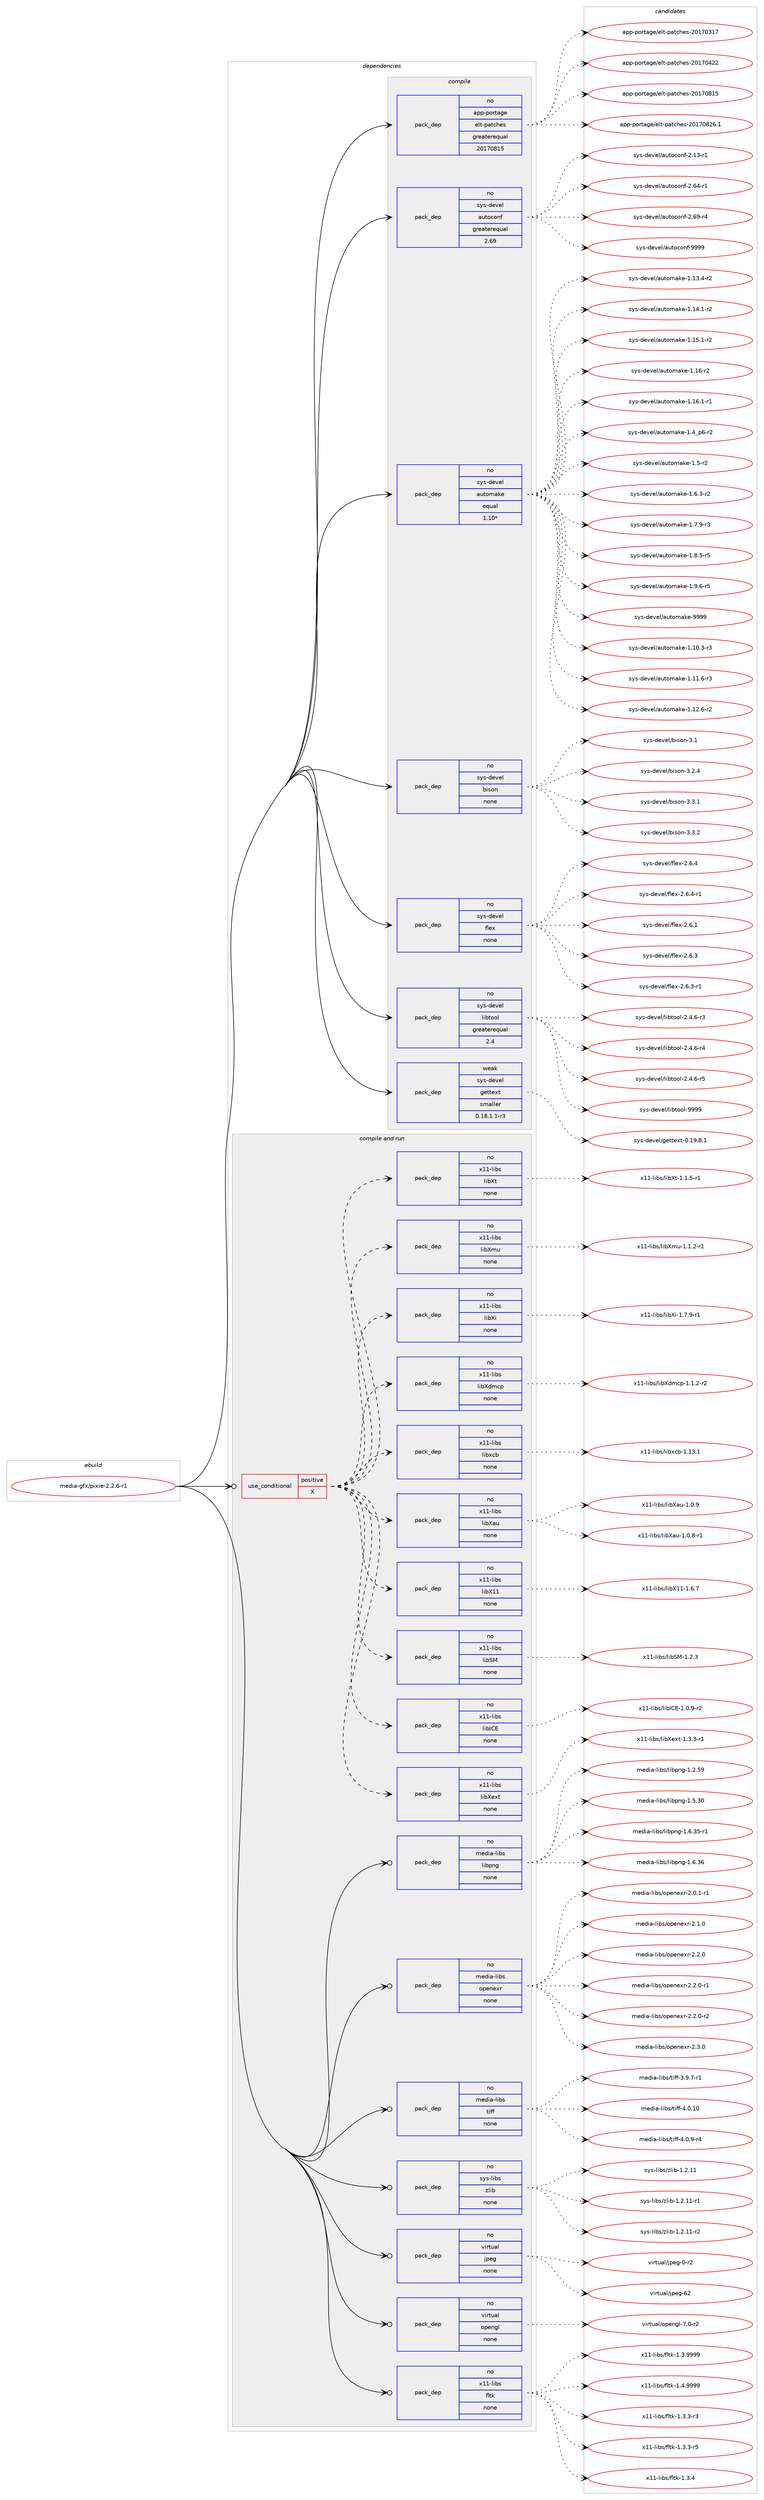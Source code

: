 digraph prolog {

# *************
# Graph options
# *************

newrank=true;
concentrate=true;
compound=true;
graph [rankdir=LR,fontname=Helvetica,fontsize=10,ranksep=1.5];#, ranksep=2.5, nodesep=0.2];
edge  [arrowhead=vee];
node  [fontname=Helvetica,fontsize=10];

# **********
# The ebuild
# **********

subgraph cluster_leftcol {
color=gray;
rank=same;
label=<<i>ebuild</i>>;
id [label="media-gfx/pixie-2.2.6-r1", color=red, width=4, href="../media-gfx/pixie-2.2.6-r1.svg"];
}

# ****************
# The dependencies
# ****************

subgraph cluster_midcol {
color=gray;
label=<<i>dependencies</i>>;
subgraph cluster_compile {
fillcolor="#eeeeee";
style=filled;
label=<<i>compile</i>>;
subgraph pack1148331 {
dependency1607155 [label=<<TABLE BORDER="0" CELLBORDER="1" CELLSPACING="0" CELLPADDING="4" WIDTH="220"><TR><TD ROWSPAN="6" CELLPADDING="30">pack_dep</TD></TR><TR><TD WIDTH="110">no</TD></TR><TR><TD>app-portage</TD></TR><TR><TD>elt-patches</TD></TR><TR><TD>greaterequal</TD></TR><TR><TD>20170815</TD></TR></TABLE>>, shape=none, color=blue];
}
id:e -> dependency1607155:w [weight=20,style="solid",arrowhead="vee"];
subgraph pack1148332 {
dependency1607156 [label=<<TABLE BORDER="0" CELLBORDER="1" CELLSPACING="0" CELLPADDING="4" WIDTH="220"><TR><TD ROWSPAN="6" CELLPADDING="30">pack_dep</TD></TR><TR><TD WIDTH="110">no</TD></TR><TR><TD>sys-devel</TD></TR><TR><TD>autoconf</TD></TR><TR><TD>greaterequal</TD></TR><TR><TD>2.69</TD></TR></TABLE>>, shape=none, color=blue];
}
id:e -> dependency1607156:w [weight=20,style="solid",arrowhead="vee"];
subgraph pack1148333 {
dependency1607157 [label=<<TABLE BORDER="0" CELLBORDER="1" CELLSPACING="0" CELLPADDING="4" WIDTH="220"><TR><TD ROWSPAN="6" CELLPADDING="30">pack_dep</TD></TR><TR><TD WIDTH="110">no</TD></TR><TR><TD>sys-devel</TD></TR><TR><TD>automake</TD></TR><TR><TD>equal</TD></TR><TR><TD>1.10*</TD></TR></TABLE>>, shape=none, color=blue];
}
id:e -> dependency1607157:w [weight=20,style="solid",arrowhead="vee"];
subgraph pack1148334 {
dependency1607158 [label=<<TABLE BORDER="0" CELLBORDER="1" CELLSPACING="0" CELLPADDING="4" WIDTH="220"><TR><TD ROWSPAN="6" CELLPADDING="30">pack_dep</TD></TR><TR><TD WIDTH="110">no</TD></TR><TR><TD>sys-devel</TD></TR><TR><TD>bison</TD></TR><TR><TD>none</TD></TR><TR><TD></TD></TR></TABLE>>, shape=none, color=blue];
}
id:e -> dependency1607158:w [weight=20,style="solid",arrowhead="vee"];
subgraph pack1148335 {
dependency1607159 [label=<<TABLE BORDER="0" CELLBORDER="1" CELLSPACING="0" CELLPADDING="4" WIDTH="220"><TR><TD ROWSPAN="6" CELLPADDING="30">pack_dep</TD></TR><TR><TD WIDTH="110">no</TD></TR><TR><TD>sys-devel</TD></TR><TR><TD>flex</TD></TR><TR><TD>none</TD></TR><TR><TD></TD></TR></TABLE>>, shape=none, color=blue];
}
id:e -> dependency1607159:w [weight=20,style="solid",arrowhead="vee"];
subgraph pack1148336 {
dependency1607160 [label=<<TABLE BORDER="0" CELLBORDER="1" CELLSPACING="0" CELLPADDING="4" WIDTH="220"><TR><TD ROWSPAN="6" CELLPADDING="30">pack_dep</TD></TR><TR><TD WIDTH="110">no</TD></TR><TR><TD>sys-devel</TD></TR><TR><TD>libtool</TD></TR><TR><TD>greaterequal</TD></TR><TR><TD>2.4</TD></TR></TABLE>>, shape=none, color=blue];
}
id:e -> dependency1607160:w [weight=20,style="solid",arrowhead="vee"];
subgraph pack1148337 {
dependency1607161 [label=<<TABLE BORDER="0" CELLBORDER="1" CELLSPACING="0" CELLPADDING="4" WIDTH="220"><TR><TD ROWSPAN="6" CELLPADDING="30">pack_dep</TD></TR><TR><TD WIDTH="110">weak</TD></TR><TR><TD>sys-devel</TD></TR><TR><TD>gettext</TD></TR><TR><TD>smaller</TD></TR><TR><TD>0.18.1.1-r3</TD></TR></TABLE>>, shape=none, color=blue];
}
id:e -> dependency1607161:w [weight=20,style="solid",arrowhead="vee"];
}
subgraph cluster_compileandrun {
fillcolor="#eeeeee";
style=filled;
label=<<i>compile and run</i>>;
subgraph cond433206 {
dependency1607162 [label=<<TABLE BORDER="0" CELLBORDER="1" CELLSPACING="0" CELLPADDING="4"><TR><TD ROWSPAN="3" CELLPADDING="10">use_conditional</TD></TR><TR><TD>positive</TD></TR><TR><TD>X</TD></TR></TABLE>>, shape=none, color=red];
subgraph pack1148338 {
dependency1607163 [label=<<TABLE BORDER="0" CELLBORDER="1" CELLSPACING="0" CELLPADDING="4" WIDTH="220"><TR><TD ROWSPAN="6" CELLPADDING="30">pack_dep</TD></TR><TR><TD WIDTH="110">no</TD></TR><TR><TD>x11-libs</TD></TR><TR><TD>libXext</TD></TR><TR><TD>none</TD></TR><TR><TD></TD></TR></TABLE>>, shape=none, color=blue];
}
dependency1607162:e -> dependency1607163:w [weight=20,style="dashed",arrowhead="vee"];
subgraph pack1148339 {
dependency1607164 [label=<<TABLE BORDER="0" CELLBORDER="1" CELLSPACING="0" CELLPADDING="4" WIDTH="220"><TR><TD ROWSPAN="6" CELLPADDING="30">pack_dep</TD></TR><TR><TD WIDTH="110">no</TD></TR><TR><TD>x11-libs</TD></TR><TR><TD>libICE</TD></TR><TR><TD>none</TD></TR><TR><TD></TD></TR></TABLE>>, shape=none, color=blue];
}
dependency1607162:e -> dependency1607164:w [weight=20,style="dashed",arrowhead="vee"];
subgraph pack1148340 {
dependency1607165 [label=<<TABLE BORDER="0" CELLBORDER="1" CELLSPACING="0" CELLPADDING="4" WIDTH="220"><TR><TD ROWSPAN="6" CELLPADDING="30">pack_dep</TD></TR><TR><TD WIDTH="110">no</TD></TR><TR><TD>x11-libs</TD></TR><TR><TD>libSM</TD></TR><TR><TD>none</TD></TR><TR><TD></TD></TR></TABLE>>, shape=none, color=blue];
}
dependency1607162:e -> dependency1607165:w [weight=20,style="dashed",arrowhead="vee"];
subgraph pack1148341 {
dependency1607166 [label=<<TABLE BORDER="0" CELLBORDER="1" CELLSPACING="0" CELLPADDING="4" WIDTH="220"><TR><TD ROWSPAN="6" CELLPADDING="30">pack_dep</TD></TR><TR><TD WIDTH="110">no</TD></TR><TR><TD>x11-libs</TD></TR><TR><TD>libX11</TD></TR><TR><TD>none</TD></TR><TR><TD></TD></TR></TABLE>>, shape=none, color=blue];
}
dependency1607162:e -> dependency1607166:w [weight=20,style="dashed",arrowhead="vee"];
subgraph pack1148342 {
dependency1607167 [label=<<TABLE BORDER="0" CELLBORDER="1" CELLSPACING="0" CELLPADDING="4" WIDTH="220"><TR><TD ROWSPAN="6" CELLPADDING="30">pack_dep</TD></TR><TR><TD WIDTH="110">no</TD></TR><TR><TD>x11-libs</TD></TR><TR><TD>libXau</TD></TR><TR><TD>none</TD></TR><TR><TD></TD></TR></TABLE>>, shape=none, color=blue];
}
dependency1607162:e -> dependency1607167:w [weight=20,style="dashed",arrowhead="vee"];
subgraph pack1148343 {
dependency1607168 [label=<<TABLE BORDER="0" CELLBORDER="1" CELLSPACING="0" CELLPADDING="4" WIDTH="220"><TR><TD ROWSPAN="6" CELLPADDING="30">pack_dep</TD></TR><TR><TD WIDTH="110">no</TD></TR><TR><TD>x11-libs</TD></TR><TR><TD>libxcb</TD></TR><TR><TD>none</TD></TR><TR><TD></TD></TR></TABLE>>, shape=none, color=blue];
}
dependency1607162:e -> dependency1607168:w [weight=20,style="dashed",arrowhead="vee"];
subgraph pack1148344 {
dependency1607169 [label=<<TABLE BORDER="0" CELLBORDER="1" CELLSPACING="0" CELLPADDING="4" WIDTH="220"><TR><TD ROWSPAN="6" CELLPADDING="30">pack_dep</TD></TR><TR><TD WIDTH="110">no</TD></TR><TR><TD>x11-libs</TD></TR><TR><TD>libXdmcp</TD></TR><TR><TD>none</TD></TR><TR><TD></TD></TR></TABLE>>, shape=none, color=blue];
}
dependency1607162:e -> dependency1607169:w [weight=20,style="dashed",arrowhead="vee"];
subgraph pack1148345 {
dependency1607170 [label=<<TABLE BORDER="0" CELLBORDER="1" CELLSPACING="0" CELLPADDING="4" WIDTH="220"><TR><TD ROWSPAN="6" CELLPADDING="30">pack_dep</TD></TR><TR><TD WIDTH="110">no</TD></TR><TR><TD>x11-libs</TD></TR><TR><TD>libXi</TD></TR><TR><TD>none</TD></TR><TR><TD></TD></TR></TABLE>>, shape=none, color=blue];
}
dependency1607162:e -> dependency1607170:w [weight=20,style="dashed",arrowhead="vee"];
subgraph pack1148346 {
dependency1607171 [label=<<TABLE BORDER="0" CELLBORDER="1" CELLSPACING="0" CELLPADDING="4" WIDTH="220"><TR><TD ROWSPAN="6" CELLPADDING="30">pack_dep</TD></TR><TR><TD WIDTH="110">no</TD></TR><TR><TD>x11-libs</TD></TR><TR><TD>libXmu</TD></TR><TR><TD>none</TD></TR><TR><TD></TD></TR></TABLE>>, shape=none, color=blue];
}
dependency1607162:e -> dependency1607171:w [weight=20,style="dashed",arrowhead="vee"];
subgraph pack1148347 {
dependency1607172 [label=<<TABLE BORDER="0" CELLBORDER="1" CELLSPACING="0" CELLPADDING="4" WIDTH="220"><TR><TD ROWSPAN="6" CELLPADDING="30">pack_dep</TD></TR><TR><TD WIDTH="110">no</TD></TR><TR><TD>x11-libs</TD></TR><TR><TD>libXt</TD></TR><TR><TD>none</TD></TR><TR><TD></TD></TR></TABLE>>, shape=none, color=blue];
}
dependency1607162:e -> dependency1607172:w [weight=20,style="dashed",arrowhead="vee"];
}
id:e -> dependency1607162:w [weight=20,style="solid",arrowhead="odotvee"];
subgraph pack1148348 {
dependency1607173 [label=<<TABLE BORDER="0" CELLBORDER="1" CELLSPACING="0" CELLPADDING="4" WIDTH="220"><TR><TD ROWSPAN="6" CELLPADDING="30">pack_dep</TD></TR><TR><TD WIDTH="110">no</TD></TR><TR><TD>media-libs</TD></TR><TR><TD>libpng</TD></TR><TR><TD>none</TD></TR><TR><TD></TD></TR></TABLE>>, shape=none, color=blue];
}
id:e -> dependency1607173:w [weight=20,style="solid",arrowhead="odotvee"];
subgraph pack1148349 {
dependency1607174 [label=<<TABLE BORDER="0" CELLBORDER="1" CELLSPACING="0" CELLPADDING="4" WIDTH="220"><TR><TD ROWSPAN="6" CELLPADDING="30">pack_dep</TD></TR><TR><TD WIDTH="110">no</TD></TR><TR><TD>media-libs</TD></TR><TR><TD>openexr</TD></TR><TR><TD>none</TD></TR><TR><TD></TD></TR></TABLE>>, shape=none, color=blue];
}
id:e -> dependency1607174:w [weight=20,style="solid",arrowhead="odotvee"];
subgraph pack1148350 {
dependency1607175 [label=<<TABLE BORDER="0" CELLBORDER="1" CELLSPACING="0" CELLPADDING="4" WIDTH="220"><TR><TD ROWSPAN="6" CELLPADDING="30">pack_dep</TD></TR><TR><TD WIDTH="110">no</TD></TR><TR><TD>media-libs</TD></TR><TR><TD>tiff</TD></TR><TR><TD>none</TD></TR><TR><TD></TD></TR></TABLE>>, shape=none, color=blue];
}
id:e -> dependency1607175:w [weight=20,style="solid",arrowhead="odotvee"];
subgraph pack1148351 {
dependency1607176 [label=<<TABLE BORDER="0" CELLBORDER="1" CELLSPACING="0" CELLPADDING="4" WIDTH="220"><TR><TD ROWSPAN="6" CELLPADDING="30">pack_dep</TD></TR><TR><TD WIDTH="110">no</TD></TR><TR><TD>sys-libs</TD></TR><TR><TD>zlib</TD></TR><TR><TD>none</TD></TR><TR><TD></TD></TR></TABLE>>, shape=none, color=blue];
}
id:e -> dependency1607176:w [weight=20,style="solid",arrowhead="odotvee"];
subgraph pack1148352 {
dependency1607177 [label=<<TABLE BORDER="0" CELLBORDER="1" CELLSPACING="0" CELLPADDING="4" WIDTH="220"><TR><TD ROWSPAN="6" CELLPADDING="30">pack_dep</TD></TR><TR><TD WIDTH="110">no</TD></TR><TR><TD>virtual</TD></TR><TR><TD>jpeg</TD></TR><TR><TD>none</TD></TR><TR><TD></TD></TR></TABLE>>, shape=none, color=blue];
}
id:e -> dependency1607177:w [weight=20,style="solid",arrowhead="odotvee"];
subgraph pack1148353 {
dependency1607178 [label=<<TABLE BORDER="0" CELLBORDER="1" CELLSPACING="0" CELLPADDING="4" WIDTH="220"><TR><TD ROWSPAN="6" CELLPADDING="30">pack_dep</TD></TR><TR><TD WIDTH="110">no</TD></TR><TR><TD>virtual</TD></TR><TR><TD>opengl</TD></TR><TR><TD>none</TD></TR><TR><TD></TD></TR></TABLE>>, shape=none, color=blue];
}
id:e -> dependency1607178:w [weight=20,style="solid",arrowhead="odotvee"];
subgraph pack1148354 {
dependency1607179 [label=<<TABLE BORDER="0" CELLBORDER="1" CELLSPACING="0" CELLPADDING="4" WIDTH="220"><TR><TD ROWSPAN="6" CELLPADDING="30">pack_dep</TD></TR><TR><TD WIDTH="110">no</TD></TR><TR><TD>x11-libs</TD></TR><TR><TD>fltk</TD></TR><TR><TD>none</TD></TR><TR><TD></TD></TR></TABLE>>, shape=none, color=blue];
}
id:e -> dependency1607179:w [weight=20,style="solid",arrowhead="odotvee"];
}
subgraph cluster_run {
fillcolor="#eeeeee";
style=filled;
label=<<i>run</i>>;
}
}

# **************
# The candidates
# **************

subgraph cluster_choices {
rank=same;
color=gray;
label=<<i>candidates</i>>;

subgraph choice1148331 {
color=black;
nodesep=1;
choice97112112451121111141169710310147101108116451129711699104101115455048495548514955 [label="app-portage/elt-patches-20170317", color=red, width=4,href="../app-portage/elt-patches-20170317.svg"];
choice97112112451121111141169710310147101108116451129711699104101115455048495548525050 [label="app-portage/elt-patches-20170422", color=red, width=4,href="../app-portage/elt-patches-20170422.svg"];
choice97112112451121111141169710310147101108116451129711699104101115455048495548564953 [label="app-portage/elt-patches-20170815", color=red, width=4,href="../app-portage/elt-patches-20170815.svg"];
choice971121124511211111411697103101471011081164511297116991041011154550484955485650544649 [label="app-portage/elt-patches-20170826.1", color=red, width=4,href="../app-portage/elt-patches-20170826.1.svg"];
dependency1607155:e -> choice97112112451121111141169710310147101108116451129711699104101115455048495548514955:w [style=dotted,weight="100"];
dependency1607155:e -> choice97112112451121111141169710310147101108116451129711699104101115455048495548525050:w [style=dotted,weight="100"];
dependency1607155:e -> choice97112112451121111141169710310147101108116451129711699104101115455048495548564953:w [style=dotted,weight="100"];
dependency1607155:e -> choice971121124511211111411697103101471011081164511297116991041011154550484955485650544649:w [style=dotted,weight="100"];
}
subgraph choice1148332 {
color=black;
nodesep=1;
choice1151211154510010111810110847971171161119911111010245504649514511449 [label="sys-devel/autoconf-2.13-r1", color=red, width=4,href="../sys-devel/autoconf-2.13-r1.svg"];
choice1151211154510010111810110847971171161119911111010245504654524511449 [label="sys-devel/autoconf-2.64-r1", color=red, width=4,href="../sys-devel/autoconf-2.64-r1.svg"];
choice1151211154510010111810110847971171161119911111010245504654574511452 [label="sys-devel/autoconf-2.69-r4", color=red, width=4,href="../sys-devel/autoconf-2.69-r4.svg"];
choice115121115451001011181011084797117116111991111101024557575757 [label="sys-devel/autoconf-9999", color=red, width=4,href="../sys-devel/autoconf-9999.svg"];
dependency1607156:e -> choice1151211154510010111810110847971171161119911111010245504649514511449:w [style=dotted,weight="100"];
dependency1607156:e -> choice1151211154510010111810110847971171161119911111010245504654524511449:w [style=dotted,weight="100"];
dependency1607156:e -> choice1151211154510010111810110847971171161119911111010245504654574511452:w [style=dotted,weight="100"];
dependency1607156:e -> choice115121115451001011181011084797117116111991111101024557575757:w [style=dotted,weight="100"];
}
subgraph choice1148333 {
color=black;
nodesep=1;
choice11512111545100101118101108479711711611110997107101454946494846514511451 [label="sys-devel/automake-1.10.3-r3", color=red, width=4,href="../sys-devel/automake-1.10.3-r3.svg"];
choice11512111545100101118101108479711711611110997107101454946494946544511451 [label="sys-devel/automake-1.11.6-r3", color=red, width=4,href="../sys-devel/automake-1.11.6-r3.svg"];
choice11512111545100101118101108479711711611110997107101454946495046544511450 [label="sys-devel/automake-1.12.6-r2", color=red, width=4,href="../sys-devel/automake-1.12.6-r2.svg"];
choice11512111545100101118101108479711711611110997107101454946495146524511450 [label="sys-devel/automake-1.13.4-r2", color=red, width=4,href="../sys-devel/automake-1.13.4-r2.svg"];
choice11512111545100101118101108479711711611110997107101454946495246494511450 [label="sys-devel/automake-1.14.1-r2", color=red, width=4,href="../sys-devel/automake-1.14.1-r2.svg"];
choice11512111545100101118101108479711711611110997107101454946495346494511450 [label="sys-devel/automake-1.15.1-r2", color=red, width=4,href="../sys-devel/automake-1.15.1-r2.svg"];
choice1151211154510010111810110847971171161111099710710145494649544511450 [label="sys-devel/automake-1.16-r2", color=red, width=4,href="../sys-devel/automake-1.16-r2.svg"];
choice11512111545100101118101108479711711611110997107101454946495446494511449 [label="sys-devel/automake-1.16.1-r1", color=red, width=4,href="../sys-devel/automake-1.16.1-r1.svg"];
choice115121115451001011181011084797117116111109971071014549465295112544511450 [label="sys-devel/automake-1.4_p6-r2", color=red, width=4,href="../sys-devel/automake-1.4_p6-r2.svg"];
choice11512111545100101118101108479711711611110997107101454946534511450 [label="sys-devel/automake-1.5-r2", color=red, width=4,href="../sys-devel/automake-1.5-r2.svg"];
choice115121115451001011181011084797117116111109971071014549465446514511450 [label="sys-devel/automake-1.6.3-r2", color=red, width=4,href="../sys-devel/automake-1.6.3-r2.svg"];
choice115121115451001011181011084797117116111109971071014549465546574511451 [label="sys-devel/automake-1.7.9-r3", color=red, width=4,href="../sys-devel/automake-1.7.9-r3.svg"];
choice115121115451001011181011084797117116111109971071014549465646534511453 [label="sys-devel/automake-1.8.5-r5", color=red, width=4,href="../sys-devel/automake-1.8.5-r5.svg"];
choice115121115451001011181011084797117116111109971071014549465746544511453 [label="sys-devel/automake-1.9.6-r5", color=red, width=4,href="../sys-devel/automake-1.9.6-r5.svg"];
choice115121115451001011181011084797117116111109971071014557575757 [label="sys-devel/automake-9999", color=red, width=4,href="../sys-devel/automake-9999.svg"];
dependency1607157:e -> choice11512111545100101118101108479711711611110997107101454946494846514511451:w [style=dotted,weight="100"];
dependency1607157:e -> choice11512111545100101118101108479711711611110997107101454946494946544511451:w [style=dotted,weight="100"];
dependency1607157:e -> choice11512111545100101118101108479711711611110997107101454946495046544511450:w [style=dotted,weight="100"];
dependency1607157:e -> choice11512111545100101118101108479711711611110997107101454946495146524511450:w [style=dotted,weight="100"];
dependency1607157:e -> choice11512111545100101118101108479711711611110997107101454946495246494511450:w [style=dotted,weight="100"];
dependency1607157:e -> choice11512111545100101118101108479711711611110997107101454946495346494511450:w [style=dotted,weight="100"];
dependency1607157:e -> choice1151211154510010111810110847971171161111099710710145494649544511450:w [style=dotted,weight="100"];
dependency1607157:e -> choice11512111545100101118101108479711711611110997107101454946495446494511449:w [style=dotted,weight="100"];
dependency1607157:e -> choice115121115451001011181011084797117116111109971071014549465295112544511450:w [style=dotted,weight="100"];
dependency1607157:e -> choice11512111545100101118101108479711711611110997107101454946534511450:w [style=dotted,weight="100"];
dependency1607157:e -> choice115121115451001011181011084797117116111109971071014549465446514511450:w [style=dotted,weight="100"];
dependency1607157:e -> choice115121115451001011181011084797117116111109971071014549465546574511451:w [style=dotted,weight="100"];
dependency1607157:e -> choice115121115451001011181011084797117116111109971071014549465646534511453:w [style=dotted,weight="100"];
dependency1607157:e -> choice115121115451001011181011084797117116111109971071014549465746544511453:w [style=dotted,weight="100"];
dependency1607157:e -> choice115121115451001011181011084797117116111109971071014557575757:w [style=dotted,weight="100"];
}
subgraph choice1148334 {
color=black;
nodesep=1;
choice11512111545100101118101108479810511511111045514649 [label="sys-devel/bison-3.1", color=red, width=4,href="../sys-devel/bison-3.1.svg"];
choice115121115451001011181011084798105115111110455146504652 [label="sys-devel/bison-3.2.4", color=red, width=4,href="../sys-devel/bison-3.2.4.svg"];
choice115121115451001011181011084798105115111110455146514649 [label="sys-devel/bison-3.3.1", color=red, width=4,href="../sys-devel/bison-3.3.1.svg"];
choice115121115451001011181011084798105115111110455146514650 [label="sys-devel/bison-3.3.2", color=red, width=4,href="../sys-devel/bison-3.3.2.svg"];
dependency1607158:e -> choice11512111545100101118101108479810511511111045514649:w [style=dotted,weight="100"];
dependency1607158:e -> choice115121115451001011181011084798105115111110455146504652:w [style=dotted,weight="100"];
dependency1607158:e -> choice115121115451001011181011084798105115111110455146514649:w [style=dotted,weight="100"];
dependency1607158:e -> choice115121115451001011181011084798105115111110455146514650:w [style=dotted,weight="100"];
}
subgraph choice1148335 {
color=black;
nodesep=1;
choice1151211154510010111810110847102108101120455046544649 [label="sys-devel/flex-2.6.1", color=red, width=4,href="../sys-devel/flex-2.6.1.svg"];
choice1151211154510010111810110847102108101120455046544651 [label="sys-devel/flex-2.6.3", color=red, width=4,href="../sys-devel/flex-2.6.3.svg"];
choice11512111545100101118101108471021081011204550465446514511449 [label="sys-devel/flex-2.6.3-r1", color=red, width=4,href="../sys-devel/flex-2.6.3-r1.svg"];
choice1151211154510010111810110847102108101120455046544652 [label="sys-devel/flex-2.6.4", color=red, width=4,href="../sys-devel/flex-2.6.4.svg"];
choice11512111545100101118101108471021081011204550465446524511449 [label="sys-devel/flex-2.6.4-r1", color=red, width=4,href="../sys-devel/flex-2.6.4-r1.svg"];
dependency1607159:e -> choice1151211154510010111810110847102108101120455046544649:w [style=dotted,weight="100"];
dependency1607159:e -> choice1151211154510010111810110847102108101120455046544651:w [style=dotted,weight="100"];
dependency1607159:e -> choice11512111545100101118101108471021081011204550465446514511449:w [style=dotted,weight="100"];
dependency1607159:e -> choice1151211154510010111810110847102108101120455046544652:w [style=dotted,weight="100"];
dependency1607159:e -> choice11512111545100101118101108471021081011204550465446524511449:w [style=dotted,weight="100"];
}
subgraph choice1148336 {
color=black;
nodesep=1;
choice1151211154510010111810110847108105981161111111084550465246544511451 [label="sys-devel/libtool-2.4.6-r3", color=red, width=4,href="../sys-devel/libtool-2.4.6-r3.svg"];
choice1151211154510010111810110847108105981161111111084550465246544511452 [label="sys-devel/libtool-2.4.6-r4", color=red, width=4,href="../sys-devel/libtool-2.4.6-r4.svg"];
choice1151211154510010111810110847108105981161111111084550465246544511453 [label="sys-devel/libtool-2.4.6-r5", color=red, width=4,href="../sys-devel/libtool-2.4.6-r5.svg"];
choice1151211154510010111810110847108105981161111111084557575757 [label="sys-devel/libtool-9999", color=red, width=4,href="../sys-devel/libtool-9999.svg"];
dependency1607160:e -> choice1151211154510010111810110847108105981161111111084550465246544511451:w [style=dotted,weight="100"];
dependency1607160:e -> choice1151211154510010111810110847108105981161111111084550465246544511452:w [style=dotted,weight="100"];
dependency1607160:e -> choice1151211154510010111810110847108105981161111111084550465246544511453:w [style=dotted,weight="100"];
dependency1607160:e -> choice1151211154510010111810110847108105981161111111084557575757:w [style=dotted,weight="100"];
}
subgraph choice1148337 {
color=black;
nodesep=1;
choice1151211154510010111810110847103101116116101120116454846495746564649 [label="sys-devel/gettext-0.19.8.1", color=red, width=4,href="../sys-devel/gettext-0.19.8.1.svg"];
dependency1607161:e -> choice1151211154510010111810110847103101116116101120116454846495746564649:w [style=dotted,weight="100"];
}
subgraph choice1148338 {
color=black;
nodesep=1;
choice120494945108105981154710810598881011201164549465146514511449 [label="x11-libs/libXext-1.3.3-r1", color=red, width=4,href="../x11-libs/libXext-1.3.3-r1.svg"];
dependency1607163:e -> choice120494945108105981154710810598881011201164549465146514511449:w [style=dotted,weight="100"];
}
subgraph choice1148339 {
color=black;
nodesep=1;
choice1204949451081059811547108105987367694549464846574511450 [label="x11-libs/libICE-1.0.9-r2", color=red, width=4,href="../x11-libs/libICE-1.0.9-r2.svg"];
dependency1607164:e -> choice1204949451081059811547108105987367694549464846574511450:w [style=dotted,weight="100"];
}
subgraph choice1148340 {
color=black;
nodesep=1;
choice1204949451081059811547108105988377454946504651 [label="x11-libs/libSM-1.2.3", color=red, width=4,href="../x11-libs/libSM-1.2.3.svg"];
dependency1607165:e -> choice1204949451081059811547108105988377454946504651:w [style=dotted,weight="100"];
}
subgraph choice1148341 {
color=black;
nodesep=1;
choice120494945108105981154710810598884949454946544655 [label="x11-libs/libX11-1.6.7", color=red, width=4,href="../x11-libs/libX11-1.6.7.svg"];
dependency1607166:e -> choice120494945108105981154710810598884949454946544655:w [style=dotted,weight="100"];
}
subgraph choice1148342 {
color=black;
nodesep=1;
choice12049494510810598115471081059888971174549464846564511449 [label="x11-libs/libXau-1.0.8-r1", color=red, width=4,href="../x11-libs/libXau-1.0.8-r1.svg"];
choice1204949451081059811547108105988897117454946484657 [label="x11-libs/libXau-1.0.9", color=red, width=4,href="../x11-libs/libXau-1.0.9.svg"];
dependency1607167:e -> choice12049494510810598115471081059888971174549464846564511449:w [style=dotted,weight="100"];
dependency1607167:e -> choice1204949451081059811547108105988897117454946484657:w [style=dotted,weight="100"];
}
subgraph choice1148343 {
color=black;
nodesep=1;
choice120494945108105981154710810598120999845494649514649 [label="x11-libs/libxcb-1.13.1", color=red, width=4,href="../x11-libs/libxcb-1.13.1.svg"];
dependency1607168:e -> choice120494945108105981154710810598120999845494649514649:w [style=dotted,weight="100"];
}
subgraph choice1148344 {
color=black;
nodesep=1;
choice12049494510810598115471081059888100109991124549464946504511450 [label="x11-libs/libXdmcp-1.1.2-r2", color=red, width=4,href="../x11-libs/libXdmcp-1.1.2-r2.svg"];
dependency1607169:e -> choice12049494510810598115471081059888100109991124549464946504511450:w [style=dotted,weight="100"];
}
subgraph choice1148345 {
color=black;
nodesep=1;
choice120494945108105981154710810598881054549465546574511449 [label="x11-libs/libXi-1.7.9-r1", color=red, width=4,href="../x11-libs/libXi-1.7.9-r1.svg"];
dependency1607170:e -> choice120494945108105981154710810598881054549465546574511449:w [style=dotted,weight="100"];
}
subgraph choice1148346 {
color=black;
nodesep=1;
choice120494945108105981154710810598881091174549464946504511449 [label="x11-libs/libXmu-1.1.2-r1", color=red, width=4,href="../x11-libs/libXmu-1.1.2-r1.svg"];
dependency1607171:e -> choice120494945108105981154710810598881091174549464946504511449:w [style=dotted,weight="100"];
}
subgraph choice1148347 {
color=black;
nodesep=1;
choice120494945108105981154710810598881164549464946534511449 [label="x11-libs/libXt-1.1.5-r1", color=red, width=4,href="../x11-libs/libXt-1.1.5-r1.svg"];
dependency1607172:e -> choice120494945108105981154710810598881164549464946534511449:w [style=dotted,weight="100"];
}
subgraph choice1148348 {
color=black;
nodesep=1;
choice109101100105974510810598115471081059811211010345494650465357 [label="media-libs/libpng-1.2.59", color=red, width=4,href="../media-libs/libpng-1.2.59.svg"];
choice109101100105974510810598115471081059811211010345494653465148 [label="media-libs/libpng-1.5.30", color=red, width=4,href="../media-libs/libpng-1.5.30.svg"];
choice1091011001059745108105981154710810598112110103454946544651534511449 [label="media-libs/libpng-1.6.35-r1", color=red, width=4,href="../media-libs/libpng-1.6.35-r1.svg"];
choice109101100105974510810598115471081059811211010345494654465154 [label="media-libs/libpng-1.6.36", color=red, width=4,href="../media-libs/libpng-1.6.36.svg"];
dependency1607173:e -> choice109101100105974510810598115471081059811211010345494650465357:w [style=dotted,weight="100"];
dependency1607173:e -> choice109101100105974510810598115471081059811211010345494653465148:w [style=dotted,weight="100"];
dependency1607173:e -> choice1091011001059745108105981154710810598112110103454946544651534511449:w [style=dotted,weight="100"];
dependency1607173:e -> choice109101100105974510810598115471081059811211010345494654465154:w [style=dotted,weight="100"];
}
subgraph choice1148349 {
color=black;
nodesep=1;
choice109101100105974510810598115471111121011101011201144550464846494511449 [label="media-libs/openexr-2.0.1-r1", color=red, width=4,href="../media-libs/openexr-2.0.1-r1.svg"];
choice10910110010597451081059811547111112101110101120114455046494648 [label="media-libs/openexr-2.1.0", color=red, width=4,href="../media-libs/openexr-2.1.0.svg"];
choice10910110010597451081059811547111112101110101120114455046504648 [label="media-libs/openexr-2.2.0", color=red, width=4,href="../media-libs/openexr-2.2.0.svg"];
choice109101100105974510810598115471111121011101011201144550465046484511449 [label="media-libs/openexr-2.2.0-r1", color=red, width=4,href="../media-libs/openexr-2.2.0-r1.svg"];
choice109101100105974510810598115471111121011101011201144550465046484511450 [label="media-libs/openexr-2.2.0-r2", color=red, width=4,href="../media-libs/openexr-2.2.0-r2.svg"];
choice10910110010597451081059811547111112101110101120114455046514648 [label="media-libs/openexr-2.3.0", color=red, width=4,href="../media-libs/openexr-2.3.0.svg"];
dependency1607174:e -> choice109101100105974510810598115471111121011101011201144550464846494511449:w [style=dotted,weight="100"];
dependency1607174:e -> choice10910110010597451081059811547111112101110101120114455046494648:w [style=dotted,weight="100"];
dependency1607174:e -> choice10910110010597451081059811547111112101110101120114455046504648:w [style=dotted,weight="100"];
dependency1607174:e -> choice109101100105974510810598115471111121011101011201144550465046484511449:w [style=dotted,weight="100"];
dependency1607174:e -> choice109101100105974510810598115471111121011101011201144550465046484511450:w [style=dotted,weight="100"];
dependency1607174:e -> choice10910110010597451081059811547111112101110101120114455046514648:w [style=dotted,weight="100"];
}
subgraph choice1148350 {
color=black;
nodesep=1;
choice109101100105974510810598115471161051021024551465746554511449 [label="media-libs/tiff-3.9.7-r1", color=red, width=4,href="../media-libs/tiff-3.9.7-r1.svg"];
choice1091011001059745108105981154711610510210245524648464948 [label="media-libs/tiff-4.0.10", color=red, width=4,href="../media-libs/tiff-4.0.10.svg"];
choice109101100105974510810598115471161051021024552464846574511452 [label="media-libs/tiff-4.0.9-r4", color=red, width=4,href="../media-libs/tiff-4.0.9-r4.svg"];
dependency1607175:e -> choice109101100105974510810598115471161051021024551465746554511449:w [style=dotted,weight="100"];
dependency1607175:e -> choice1091011001059745108105981154711610510210245524648464948:w [style=dotted,weight="100"];
dependency1607175:e -> choice109101100105974510810598115471161051021024552464846574511452:w [style=dotted,weight="100"];
}
subgraph choice1148351 {
color=black;
nodesep=1;
choice1151211154510810598115471221081059845494650464949 [label="sys-libs/zlib-1.2.11", color=red, width=4,href="../sys-libs/zlib-1.2.11.svg"];
choice11512111545108105981154712210810598454946504649494511449 [label="sys-libs/zlib-1.2.11-r1", color=red, width=4,href="../sys-libs/zlib-1.2.11-r1.svg"];
choice11512111545108105981154712210810598454946504649494511450 [label="sys-libs/zlib-1.2.11-r2", color=red, width=4,href="../sys-libs/zlib-1.2.11-r2.svg"];
dependency1607176:e -> choice1151211154510810598115471221081059845494650464949:w [style=dotted,weight="100"];
dependency1607176:e -> choice11512111545108105981154712210810598454946504649494511449:w [style=dotted,weight="100"];
dependency1607176:e -> choice11512111545108105981154712210810598454946504649494511450:w [style=dotted,weight="100"];
}
subgraph choice1148352 {
color=black;
nodesep=1;
choice118105114116117971084710611210110345484511450 [label="virtual/jpeg-0-r2", color=red, width=4,href="../virtual/jpeg-0-r2.svg"];
choice1181051141161179710847106112101103455450 [label="virtual/jpeg-62", color=red, width=4,href="../virtual/jpeg-62.svg"];
dependency1607177:e -> choice118105114116117971084710611210110345484511450:w [style=dotted,weight="100"];
dependency1607177:e -> choice1181051141161179710847106112101103455450:w [style=dotted,weight="100"];
}
subgraph choice1148353 {
color=black;
nodesep=1;
choice1181051141161179710847111112101110103108455546484511450 [label="virtual/opengl-7.0-r2", color=red, width=4,href="../virtual/opengl-7.0-r2.svg"];
dependency1607178:e -> choice1181051141161179710847111112101110103108455546484511450:w [style=dotted,weight="100"];
}
subgraph choice1148354 {
color=black;
nodesep=1;
choice12049494510810598115471021081161074549465146514511451 [label="x11-libs/fltk-1.3.3-r3", color=red, width=4,href="../x11-libs/fltk-1.3.3-r3.svg"];
choice12049494510810598115471021081161074549465146514511453 [label="x11-libs/fltk-1.3.3-r5", color=red, width=4,href="../x11-libs/fltk-1.3.3-r5.svg"];
choice1204949451081059811547102108116107454946514652 [label="x11-libs/fltk-1.3.4", color=red, width=4,href="../x11-libs/fltk-1.3.4.svg"];
choice1204949451081059811547102108116107454946514657575757 [label="x11-libs/fltk-1.3.9999", color=red, width=4,href="../x11-libs/fltk-1.3.9999.svg"];
choice1204949451081059811547102108116107454946524657575757 [label="x11-libs/fltk-1.4.9999", color=red, width=4,href="../x11-libs/fltk-1.4.9999.svg"];
dependency1607179:e -> choice12049494510810598115471021081161074549465146514511451:w [style=dotted,weight="100"];
dependency1607179:e -> choice12049494510810598115471021081161074549465146514511453:w [style=dotted,weight="100"];
dependency1607179:e -> choice1204949451081059811547102108116107454946514652:w [style=dotted,weight="100"];
dependency1607179:e -> choice1204949451081059811547102108116107454946514657575757:w [style=dotted,weight="100"];
dependency1607179:e -> choice1204949451081059811547102108116107454946524657575757:w [style=dotted,weight="100"];
}
}

}
